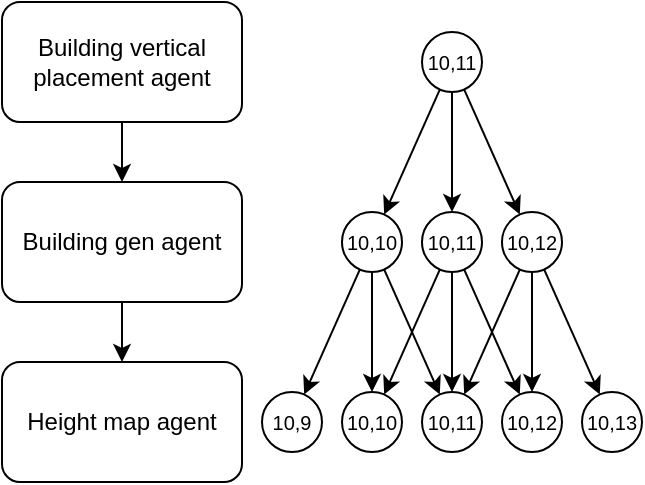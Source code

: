 <mxfile version="24.5.5" type="device">
  <diagram id="L1gzoxcwofzDzKzih3dI" name="Page-1">
    <mxGraphModel dx="619" dy="585" grid="1" gridSize="10" guides="1" tooltips="1" connect="1" arrows="1" fold="1" page="1" pageScale="1" pageWidth="850" pageHeight="1100" math="0" shadow="0">
      <root>
        <mxCell id="0" />
        <mxCell id="1" parent="0" />
        <mxCell id="VJ-fqh38MnxmNPEvHP5X-14" style="edgeStyle=none;rounded=0;orthogonalLoop=1;jettySize=auto;html=1;entryX=0.5;entryY=0;entryDx=0;entryDy=0;" parent="1" source="VJ-fqh38MnxmNPEvHP5X-1" target="VJ-fqh38MnxmNPEvHP5X-2" edge="1">
          <mxGeometry relative="1" as="geometry" />
        </mxCell>
        <mxCell id="VJ-fqh38MnxmNPEvHP5X-1" value="Building vertical placement agent" style="rounded=1;whiteSpace=wrap;html=1;" parent="1" vertex="1">
          <mxGeometry width="120" height="60" as="geometry" />
        </mxCell>
        <mxCell id="VJ-fqh38MnxmNPEvHP5X-15" style="edgeStyle=none;rounded=0;orthogonalLoop=1;jettySize=auto;html=1;entryX=0.5;entryY=0;entryDx=0;entryDy=0;" parent="1" source="VJ-fqh38MnxmNPEvHP5X-2" target="VJ-fqh38MnxmNPEvHP5X-3" edge="1">
          <mxGeometry relative="1" as="geometry" />
        </mxCell>
        <mxCell id="VJ-fqh38MnxmNPEvHP5X-2" value="Building gen agent" style="rounded=1;whiteSpace=wrap;html=1;" parent="1" vertex="1">
          <mxGeometry y="90" width="120" height="60" as="geometry" />
        </mxCell>
        <mxCell id="VJ-fqh38MnxmNPEvHP5X-3" value="Height map agent" style="rounded=1;whiteSpace=wrap;html=1;" parent="1" vertex="1">
          <mxGeometry y="180" width="120" height="60" as="geometry" />
        </mxCell>
        <mxCell id="VJ-fqh38MnxmNPEvHP5X-4" value="&lt;font style=&quot;font-size: 10px;&quot;&gt;10,11&lt;/font&gt;" style="ellipse;whiteSpace=wrap;html=1;aspect=fixed;" parent="1" vertex="1">
          <mxGeometry x="210" y="195" width="30" height="30" as="geometry" />
        </mxCell>
        <mxCell id="VJ-fqh38MnxmNPEvHP5X-5" value="10,12" style="ellipse;whiteSpace=wrap;html=1;aspect=fixed;fontSize=10;" parent="1" vertex="1">
          <mxGeometry x="250" y="195" width="30" height="30" as="geometry" />
        </mxCell>
        <mxCell id="VJ-fqh38MnxmNPEvHP5X-6" value="10,13" style="ellipse;whiteSpace=wrap;html=1;aspect=fixed;fontSize=10;" parent="1" vertex="1">
          <mxGeometry x="290" y="195" width="30" height="30" as="geometry" />
        </mxCell>
        <mxCell id="VJ-fqh38MnxmNPEvHP5X-11" style="rounded=0;orthogonalLoop=1;jettySize=auto;html=1;" parent="1" source="VJ-fqh38MnxmNPEvHP5X-7" target="VJ-fqh38MnxmNPEvHP5X-4" edge="1">
          <mxGeometry relative="1" as="geometry" />
        </mxCell>
        <mxCell id="VJ-fqh38MnxmNPEvHP5X-12" style="edgeStyle=none;rounded=0;orthogonalLoop=1;jettySize=auto;html=1;" parent="1" source="VJ-fqh38MnxmNPEvHP5X-7" target="VJ-fqh38MnxmNPEvHP5X-5" edge="1">
          <mxGeometry relative="1" as="geometry" />
        </mxCell>
        <mxCell id="VJ-fqh38MnxmNPEvHP5X-13" style="edgeStyle=none;rounded=0;orthogonalLoop=1;jettySize=auto;html=1;" parent="1" source="VJ-fqh38MnxmNPEvHP5X-7" target="VJ-fqh38MnxmNPEvHP5X-6" edge="1">
          <mxGeometry relative="1" as="geometry" />
        </mxCell>
        <mxCell id="VJ-fqh38MnxmNPEvHP5X-7" value="10,12" style="ellipse;whiteSpace=wrap;html=1;aspect=fixed;fontSize=10;" parent="1" vertex="1">
          <mxGeometry x="250" y="105" width="30" height="30" as="geometry" />
        </mxCell>
        <mxCell id="VJ-fqh38MnxmNPEvHP5X-10" style="rounded=0;orthogonalLoop=1;jettySize=auto;html=1;" parent="1" source="VJ-fqh38MnxmNPEvHP5X-8" target="VJ-fqh38MnxmNPEvHP5X-7" edge="1">
          <mxGeometry relative="1" as="geometry" />
        </mxCell>
        <mxCell id="zffHs9G22IJWpDFQw7A1-3" style="rounded=0;orthogonalLoop=1;jettySize=auto;html=1;fontSize=10;endArrow=classic;endFill=1;elbow=vertical;" parent="1" source="VJ-fqh38MnxmNPEvHP5X-8" target="zffHs9G22IJWpDFQw7A1-2" edge="1">
          <mxGeometry relative="1" as="geometry" />
        </mxCell>
        <mxCell id="zffHs9G22IJWpDFQw7A1-12" style="edgeStyle=none;rounded=0;orthogonalLoop=1;jettySize=auto;html=1;fontSize=10;endArrow=classic;endFill=1;elbow=vertical;" parent="1" source="VJ-fqh38MnxmNPEvHP5X-8" target="zffHs9G22IJWpDFQw7A1-8" edge="1">
          <mxGeometry relative="1" as="geometry" />
        </mxCell>
        <mxCell id="VJ-fqh38MnxmNPEvHP5X-8" value="10,11" style="ellipse;whiteSpace=wrap;html=1;aspect=fixed;fontSize=10;" parent="1" vertex="1">
          <mxGeometry x="210" y="15" width="30" height="30" as="geometry" />
        </mxCell>
        <mxCell id="zffHs9G22IJWpDFQw7A1-1" value="&lt;font style=&quot;font-size: 10px;&quot;&gt;10,10&lt;/font&gt;" style="ellipse;whiteSpace=wrap;html=1;aspect=fixed;" parent="1" vertex="1">
          <mxGeometry x="170" y="195" width="30" height="30" as="geometry" />
        </mxCell>
        <mxCell id="zffHs9G22IJWpDFQw7A1-4" style="edgeStyle=none;rounded=0;orthogonalLoop=1;jettySize=auto;html=1;fontSize=10;endArrow=classic;endFill=1;elbow=vertical;" parent="1" source="zffHs9G22IJWpDFQw7A1-2" target="VJ-fqh38MnxmNPEvHP5X-5" edge="1">
          <mxGeometry relative="1" as="geometry" />
        </mxCell>
        <mxCell id="zffHs9G22IJWpDFQw7A1-5" style="edgeStyle=none;rounded=0;orthogonalLoop=1;jettySize=auto;html=1;fontSize=10;endArrow=classic;endFill=1;elbow=vertical;" parent="1" source="zffHs9G22IJWpDFQw7A1-2" target="VJ-fqh38MnxmNPEvHP5X-4" edge="1">
          <mxGeometry relative="1" as="geometry" />
        </mxCell>
        <mxCell id="zffHs9G22IJWpDFQw7A1-6" style="edgeStyle=none;rounded=0;orthogonalLoop=1;jettySize=auto;html=1;fontSize=10;endArrow=classic;endFill=1;elbow=vertical;" parent="1" source="zffHs9G22IJWpDFQw7A1-2" target="zffHs9G22IJWpDFQw7A1-1" edge="1">
          <mxGeometry relative="1" as="geometry" />
        </mxCell>
        <mxCell id="zffHs9G22IJWpDFQw7A1-2" value="10,11" style="ellipse;whiteSpace=wrap;html=1;aspect=fixed;fontSize=10;" parent="1" vertex="1">
          <mxGeometry x="210" y="105" width="30" height="30" as="geometry" />
        </mxCell>
        <mxCell id="zffHs9G22IJWpDFQw7A1-7" value="&lt;font style=&quot;font-size: 10px;&quot;&gt;10,9&lt;/font&gt;" style="ellipse;whiteSpace=wrap;html=1;aspect=fixed;" parent="1" vertex="1">
          <mxGeometry x="130" y="195" width="30" height="30" as="geometry" />
        </mxCell>
        <mxCell id="zffHs9G22IJWpDFQw7A1-9" style="edgeStyle=none;rounded=0;orthogonalLoop=1;jettySize=auto;html=1;fontSize=10;endArrow=classic;endFill=1;elbow=vertical;" parent="1" source="zffHs9G22IJWpDFQw7A1-8" target="VJ-fqh38MnxmNPEvHP5X-4" edge="1">
          <mxGeometry relative="1" as="geometry" />
        </mxCell>
        <mxCell id="zffHs9G22IJWpDFQw7A1-10" style="edgeStyle=none;rounded=0;orthogonalLoop=1;jettySize=auto;html=1;fontSize=10;endArrow=classic;endFill=1;elbow=vertical;" parent="1" source="zffHs9G22IJWpDFQw7A1-8" target="zffHs9G22IJWpDFQw7A1-1" edge="1">
          <mxGeometry relative="1" as="geometry" />
        </mxCell>
        <mxCell id="zffHs9G22IJWpDFQw7A1-11" style="edgeStyle=none;rounded=0;orthogonalLoop=1;jettySize=auto;html=1;fontSize=10;endArrow=classic;endFill=1;elbow=vertical;" parent="1" source="zffHs9G22IJWpDFQw7A1-8" target="zffHs9G22IJWpDFQw7A1-7" edge="1">
          <mxGeometry relative="1" as="geometry" />
        </mxCell>
        <mxCell id="zffHs9G22IJWpDFQw7A1-8" value="10,10" style="ellipse;whiteSpace=wrap;html=1;aspect=fixed;fontSize=10;" parent="1" vertex="1">
          <mxGeometry x="170" y="105" width="30" height="30" as="geometry" />
        </mxCell>
      </root>
    </mxGraphModel>
  </diagram>
</mxfile>
